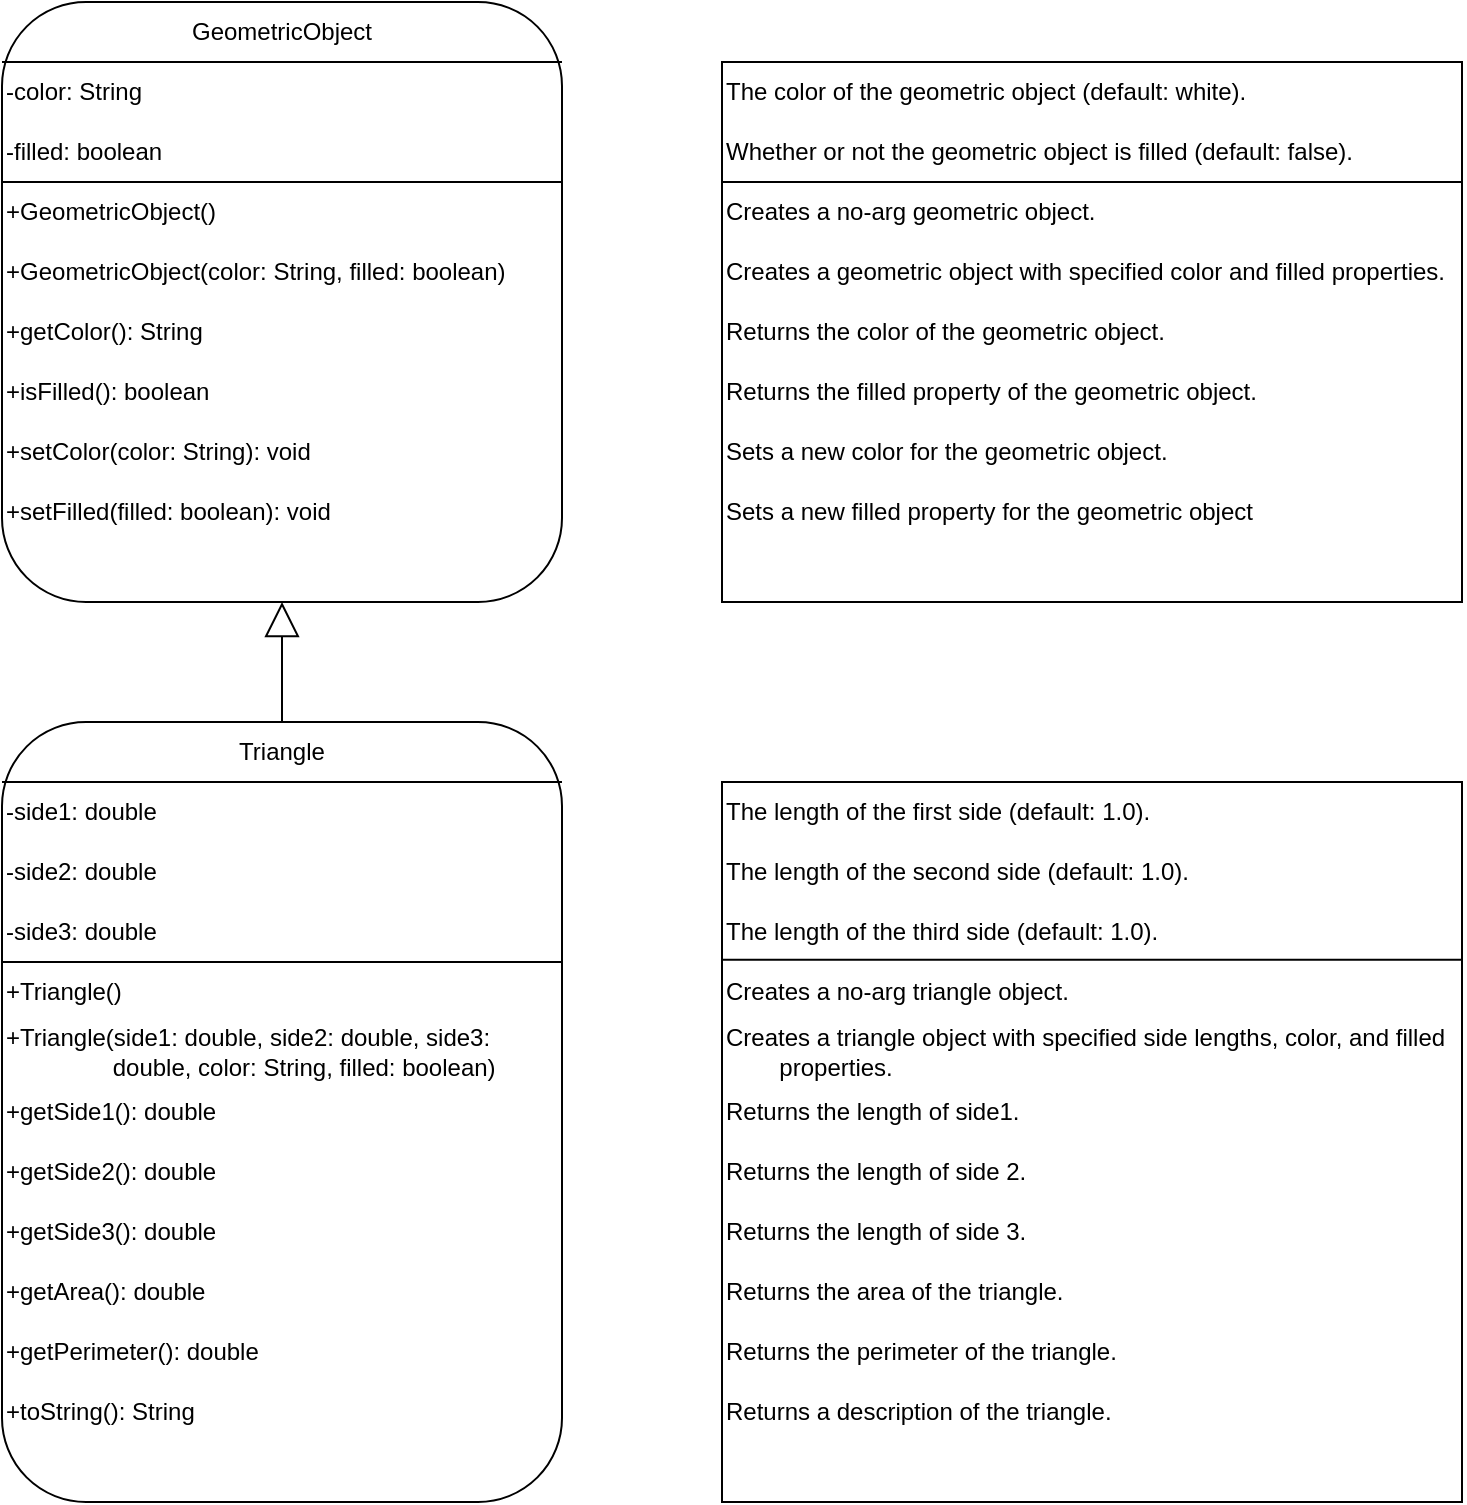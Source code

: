 <mxfile version="22.1.21" type="device">
  <diagram id="C5RBs43oDa-KdzZeNtuy" name="Page-1">
    <mxGraphModel dx="792" dy="820" grid="1" gridSize="10" guides="1" tooltips="1" connect="1" arrows="1" fold="1" page="1" pageScale="1" pageWidth="827" pageHeight="1169" math="0" shadow="0">
      <root>
        <mxCell id="WIyWlLk6GJQsqaUBKTNV-0" />
        <mxCell id="WIyWlLk6GJQsqaUBKTNV-1" parent="WIyWlLk6GJQsqaUBKTNV-0" />
        <mxCell id="KmUxpeZG_5b6WhO8pGC3-0" value="" style="rounded=1;whiteSpace=wrap;html=1;" parent="WIyWlLk6GJQsqaUBKTNV-1" vertex="1">
          <mxGeometry x="40" y="20" width="280" height="300" as="geometry" />
        </mxCell>
        <mxCell id="KmUxpeZG_5b6WhO8pGC3-1" value="" style="rounded=1;whiteSpace=wrap;html=1;" parent="WIyWlLk6GJQsqaUBKTNV-1" vertex="1">
          <mxGeometry x="40" y="380" width="280" height="390" as="geometry" />
        </mxCell>
        <mxCell id="KmUxpeZG_5b6WhO8pGC3-5" value="GeometricObject" style="text;html=1;strokeColor=none;fillColor=none;align=center;verticalAlign=middle;whiteSpace=wrap;rounded=0;" parent="WIyWlLk6GJQsqaUBKTNV-1" vertex="1">
          <mxGeometry x="40" y="20" width="280" height="30" as="geometry" />
        </mxCell>
        <mxCell id="ekqu0vuscLDMtditwNNo-0" style="edgeStyle=orthogonalEdgeStyle;rounded=0;orthogonalLoop=1;jettySize=auto;html=1;exitX=0.5;exitY=0;exitDx=0;exitDy=0;entryX=0.5;entryY=1;entryDx=0;entryDy=0;endArrow=block;endFill=0;endSize=15;" edge="1" parent="WIyWlLk6GJQsqaUBKTNV-1" source="KmUxpeZG_5b6WhO8pGC3-6" target="KmUxpeZG_5b6WhO8pGC3-0">
          <mxGeometry relative="1" as="geometry" />
        </mxCell>
        <mxCell id="KmUxpeZG_5b6WhO8pGC3-6" value="Triangle" style="text;html=1;strokeColor=none;fillColor=none;align=center;verticalAlign=middle;whiteSpace=wrap;rounded=0;" parent="WIyWlLk6GJQsqaUBKTNV-1" vertex="1">
          <mxGeometry x="40" y="380" width="280" height="30" as="geometry" />
        </mxCell>
        <mxCell id="KmUxpeZG_5b6WhO8pGC3-7" value="" style="endArrow=none;html=1;rounded=0;entryX=1;entryY=1;entryDx=0;entryDy=0;exitX=0;exitY=1;exitDx=0;exitDy=0;" parent="WIyWlLk6GJQsqaUBKTNV-1" source="KmUxpeZG_5b6WhO8pGC3-5" target="KmUxpeZG_5b6WhO8pGC3-5" edge="1">
          <mxGeometry width="50" height="50" relative="1" as="geometry">
            <mxPoint x="390" y="390" as="sourcePoint" />
            <mxPoint x="440" y="340" as="targetPoint" />
          </mxGeometry>
        </mxCell>
        <mxCell id="KmUxpeZG_5b6WhO8pGC3-8" value="" style="endArrow=none;html=1;rounded=0;exitX=0;exitY=1;exitDx=0;exitDy=0;entryX=1;entryY=1;entryDx=0;entryDy=0;" parent="WIyWlLk6GJQsqaUBKTNV-1" source="KmUxpeZG_5b6WhO8pGC3-6" target="KmUxpeZG_5b6WhO8pGC3-6" edge="1">
          <mxGeometry width="50" height="50" relative="1" as="geometry">
            <mxPoint x="370" y="380" as="sourcePoint" />
            <mxPoint x="420" y="330" as="targetPoint" />
          </mxGeometry>
        </mxCell>
        <mxCell id="KmUxpeZG_5b6WhO8pGC3-9" value="-color: String" style="text;html=1;strokeColor=none;fillColor=none;align=left;verticalAlign=middle;whiteSpace=wrap;rounded=0;" parent="WIyWlLk6GJQsqaUBKTNV-1" vertex="1">
          <mxGeometry x="40" y="50" width="280" height="30" as="geometry" />
        </mxCell>
        <mxCell id="KmUxpeZG_5b6WhO8pGC3-10" value="-filled: boolean" style="text;html=1;strokeColor=none;fillColor=none;align=left;verticalAlign=middle;whiteSpace=wrap;rounded=0;" parent="WIyWlLk6GJQsqaUBKTNV-1" vertex="1">
          <mxGeometry x="40" y="80" width="280" height="30" as="geometry" />
        </mxCell>
        <mxCell id="KmUxpeZG_5b6WhO8pGC3-11" value="+setColor(color: String): void" style="text;html=1;strokeColor=none;fillColor=none;align=left;verticalAlign=middle;whiteSpace=wrap;rounded=0;" parent="WIyWlLk6GJQsqaUBKTNV-1" vertex="1">
          <mxGeometry x="40" y="230" width="280" height="30" as="geometry" />
        </mxCell>
        <mxCell id="KmUxpeZG_5b6WhO8pGC3-12" value="+getArea(): double" style="text;html=1;strokeColor=none;fillColor=none;align=left;verticalAlign=middle;whiteSpace=wrap;rounded=0;" parent="WIyWlLk6GJQsqaUBKTNV-1" vertex="1">
          <mxGeometry x="40" y="650" width="280" height="30" as="geometry" />
        </mxCell>
        <mxCell id="KmUxpeZG_5b6WhO8pGC3-13" value="+GeometricObject()" style="text;html=1;strokeColor=none;fillColor=none;align=left;verticalAlign=middle;whiteSpace=wrap;rounded=0;" parent="WIyWlLk6GJQsqaUBKTNV-1" vertex="1">
          <mxGeometry x="40" y="110" width="280" height="30" as="geometry" />
        </mxCell>
        <mxCell id="KmUxpeZG_5b6WhO8pGC3-14" value="+toString(): String" style="text;html=1;strokeColor=none;fillColor=none;align=left;verticalAlign=middle;whiteSpace=wrap;rounded=0;" parent="WIyWlLk6GJQsqaUBKTNV-1" vertex="1">
          <mxGeometry x="40" y="710" width="280" height="30" as="geometry" />
        </mxCell>
        <mxCell id="KmUxpeZG_5b6WhO8pGC3-15" value="+getSide1(): double" style="text;html=1;strokeColor=none;fillColor=none;align=left;verticalAlign=middle;whiteSpace=wrap;rounded=0;" parent="WIyWlLk6GJQsqaUBKTNV-1" vertex="1">
          <mxGeometry x="40" y="560" width="280" height="30" as="geometry" />
        </mxCell>
        <mxCell id="KmUxpeZG_5b6WhO8pGC3-16" value="+isFilled(): boolean" style="text;html=1;strokeColor=none;fillColor=none;align=left;verticalAlign=middle;whiteSpace=wrap;rounded=0;" parent="WIyWlLk6GJQsqaUBKTNV-1" vertex="1">
          <mxGeometry x="40" y="200" width="280" height="30" as="geometry" />
        </mxCell>
        <mxCell id="KmUxpeZG_5b6WhO8pGC3-17" value="+getPerimeter(): double" style="text;html=1;strokeColor=none;fillColor=none;align=left;verticalAlign=middle;whiteSpace=wrap;rounded=0;" parent="WIyWlLk6GJQsqaUBKTNV-1" vertex="1">
          <mxGeometry x="40" y="680" width="280" height="30" as="geometry" />
        </mxCell>
        <mxCell id="KmUxpeZG_5b6WhO8pGC3-18" value="+setFilled(filled: boolean): void" style="text;html=1;strokeColor=none;fillColor=none;align=left;verticalAlign=middle;whiteSpace=wrap;rounded=0;" parent="WIyWlLk6GJQsqaUBKTNV-1" vertex="1">
          <mxGeometry x="40" y="260" width="280" height="30" as="geometry" />
        </mxCell>
        <mxCell id="KmUxpeZG_5b6WhO8pGC3-19" value="+Triangle()" style="text;html=1;strokeColor=none;fillColor=none;align=left;verticalAlign=middle;whiteSpace=wrap;rounded=0;" parent="WIyWlLk6GJQsqaUBKTNV-1" vertex="1">
          <mxGeometry x="40" y="500" width="280" height="30" as="geometry" />
        </mxCell>
        <mxCell id="KmUxpeZG_5b6WhO8pGC3-20" value="-side3: double" style="text;html=1;strokeColor=none;fillColor=none;align=left;verticalAlign=middle;whiteSpace=wrap;rounded=0;" parent="WIyWlLk6GJQsqaUBKTNV-1" vertex="1">
          <mxGeometry x="40" y="470" width="280" height="30" as="geometry" />
        </mxCell>
        <mxCell id="KmUxpeZG_5b6WhO8pGC3-21" value="-side2: double" style="text;html=1;strokeColor=none;fillColor=none;align=left;verticalAlign=middle;whiteSpace=wrap;rounded=0;" parent="WIyWlLk6GJQsqaUBKTNV-1" vertex="1">
          <mxGeometry x="40" y="440" width="280" height="30" as="geometry" />
        </mxCell>
        <mxCell id="KmUxpeZG_5b6WhO8pGC3-22" value="-side1: double" style="text;html=1;strokeColor=none;fillColor=none;align=left;verticalAlign=middle;whiteSpace=wrap;rounded=0;" parent="WIyWlLk6GJQsqaUBKTNV-1" vertex="1">
          <mxGeometry x="40" y="410" width="280" height="30" as="geometry" />
        </mxCell>
        <mxCell id="KmUxpeZG_5b6WhO8pGC3-23" value="+Triangle(side1: double, side2: double, side3:&amp;nbsp;&lt;br&gt;&lt;span style=&quot;white-space: pre;&quot;&gt;&#x9;&lt;/span&gt;&lt;span style=&quot;white-space: pre;&quot;&gt;&#x9;&lt;/span&gt;double, color: String, filled: boolean)" style="text;html=1;strokeColor=none;fillColor=none;align=left;verticalAlign=middle;whiteSpace=wrap;rounded=0;" parent="WIyWlLk6GJQsqaUBKTNV-1" vertex="1">
          <mxGeometry x="40" y="530" width="280" height="30" as="geometry" />
        </mxCell>
        <mxCell id="KmUxpeZG_5b6WhO8pGC3-24" value="+GeometricObject(color: String, filled: boolean)" style="text;html=1;strokeColor=none;fillColor=none;align=left;verticalAlign=middle;whiteSpace=wrap;rounded=0;" parent="WIyWlLk6GJQsqaUBKTNV-1" vertex="1">
          <mxGeometry x="40" y="140" width="280" height="30" as="geometry" />
        </mxCell>
        <mxCell id="KmUxpeZG_5b6WhO8pGC3-25" value="+getColor(): String" style="text;html=1;strokeColor=none;fillColor=none;align=left;verticalAlign=middle;whiteSpace=wrap;rounded=0;" parent="WIyWlLk6GJQsqaUBKTNV-1" vertex="1">
          <mxGeometry x="40" y="170" width="280" height="30" as="geometry" />
        </mxCell>
        <mxCell id="KmUxpeZG_5b6WhO8pGC3-26" value="" style="endArrow=none;html=1;rounded=0;exitX=0;exitY=1;exitDx=0;exitDy=0;entryX=1;entryY=1;entryDx=0;entryDy=0;" parent="WIyWlLk6GJQsqaUBKTNV-1" source="KmUxpeZG_5b6WhO8pGC3-10" target="KmUxpeZG_5b6WhO8pGC3-10" edge="1">
          <mxGeometry width="50" height="50" relative="1" as="geometry">
            <mxPoint x="150" y="290" as="sourcePoint" />
            <mxPoint x="200" y="240" as="targetPoint" />
          </mxGeometry>
        </mxCell>
        <mxCell id="KmUxpeZG_5b6WhO8pGC3-27" value="" style="endArrow=none;html=1;rounded=0;entryX=1;entryY=1;entryDx=0;entryDy=0;exitX=0;exitY=0;exitDx=0;exitDy=0;" parent="WIyWlLk6GJQsqaUBKTNV-1" source="KmUxpeZG_5b6WhO8pGC3-35" target="KmUxpeZG_5b6WhO8pGC3-34" edge="1">
          <mxGeometry width="50" height="50" relative="1" as="geometry">
            <mxPoint x="330" y="440" as="sourcePoint" />
            <mxPoint x="380" y="390" as="targetPoint" />
          </mxGeometry>
        </mxCell>
        <mxCell id="KmUxpeZG_5b6WhO8pGC3-28" value="" style="endArrow=none;html=1;rounded=0;entryX=1;entryY=1;entryDx=0;entryDy=0;exitX=0;exitY=1;exitDx=0;exitDy=0;" parent="WIyWlLk6GJQsqaUBKTNV-1" source="KmUxpeZG_5b6WhO8pGC3-20" target="KmUxpeZG_5b6WhO8pGC3-20" edge="1">
          <mxGeometry width="50" height="50" relative="1" as="geometry">
            <mxPoint x="370" y="390" as="sourcePoint" />
            <mxPoint x="420" y="340" as="targetPoint" />
          </mxGeometry>
        </mxCell>
        <mxCell id="KmUxpeZG_5b6WhO8pGC3-30" value="+getSide2(): double" style="text;html=1;strokeColor=none;fillColor=none;align=left;verticalAlign=middle;whiteSpace=wrap;rounded=0;" parent="WIyWlLk6GJQsqaUBKTNV-1" vertex="1">
          <mxGeometry x="40" y="590" width="280" height="30" as="geometry" />
        </mxCell>
        <mxCell id="KmUxpeZG_5b6WhO8pGC3-31" value="+getSide3(): double" style="text;html=1;strokeColor=none;fillColor=none;align=left;verticalAlign=middle;whiteSpace=wrap;rounded=0;" parent="WIyWlLk6GJQsqaUBKTNV-1" vertex="1">
          <mxGeometry x="40" y="620" width="280" height="30" as="geometry" />
        </mxCell>
        <mxCell id="KmUxpeZG_5b6WhO8pGC3-32" value="" style="rounded=0;whiteSpace=wrap;html=1;" parent="WIyWlLk6GJQsqaUBKTNV-1" vertex="1">
          <mxGeometry x="400" y="50" width="370" height="270" as="geometry" />
        </mxCell>
        <mxCell id="KmUxpeZG_5b6WhO8pGC3-33" value="" style="rounded=0;whiteSpace=wrap;html=1;" parent="WIyWlLk6GJQsqaUBKTNV-1" vertex="1">
          <mxGeometry x="400" y="410" width="370" height="360" as="geometry" />
        </mxCell>
        <mxCell id="KmUxpeZG_5b6WhO8pGC3-34" value="The color of the geometric object (default: white)." style="text;html=1;strokeColor=none;fillColor=none;align=left;verticalAlign=middle;whiteSpace=wrap;rounded=0;" parent="WIyWlLk6GJQsqaUBKTNV-1" vertex="1">
          <mxGeometry x="400" y="50" width="370" height="30" as="geometry" />
        </mxCell>
        <mxCell id="KmUxpeZG_5b6WhO8pGC3-35" value="Whether or not the geometric object is filled (default: false)." style="text;html=1;strokeColor=none;fillColor=none;align=left;verticalAlign=middle;whiteSpace=wrap;rounded=0;" parent="WIyWlLk6GJQsqaUBKTNV-1" vertex="1">
          <mxGeometry x="400" y="80" width="370" height="30" as="geometry" />
        </mxCell>
        <mxCell id="KmUxpeZG_5b6WhO8pGC3-36" value="Creates a no-arg geometric object." style="text;html=1;strokeColor=none;fillColor=none;align=left;verticalAlign=middle;whiteSpace=wrap;rounded=0;" parent="WIyWlLk6GJQsqaUBKTNV-1" vertex="1">
          <mxGeometry x="400" y="110" width="370" height="30" as="geometry" />
        </mxCell>
        <mxCell id="KmUxpeZG_5b6WhO8pGC3-37" value="Creates a geometric object with specified color and filled properties." style="text;html=1;strokeColor=none;fillColor=none;align=left;verticalAlign=middle;whiteSpace=wrap;rounded=0;" parent="WIyWlLk6GJQsqaUBKTNV-1" vertex="1">
          <mxGeometry x="400" y="140" width="370" height="30" as="geometry" />
        </mxCell>
        <mxCell id="KmUxpeZG_5b6WhO8pGC3-38" value="Returns the color of the geometric object." style="text;html=1;strokeColor=none;fillColor=none;align=left;verticalAlign=middle;whiteSpace=wrap;rounded=0;" parent="WIyWlLk6GJQsqaUBKTNV-1" vertex="1">
          <mxGeometry x="400" y="170" width="370" height="30" as="geometry" />
        </mxCell>
        <mxCell id="KmUxpeZG_5b6WhO8pGC3-39" value="Returns the filled property of the geometric object." style="text;html=1;strokeColor=none;fillColor=none;align=left;verticalAlign=middle;whiteSpace=wrap;rounded=0;" parent="WIyWlLk6GJQsqaUBKTNV-1" vertex="1">
          <mxGeometry x="400" y="200" width="370" height="30" as="geometry" />
        </mxCell>
        <mxCell id="KmUxpeZG_5b6WhO8pGC3-40" value="Sets a new color for the geometric object." style="text;html=1;strokeColor=none;fillColor=none;align=left;verticalAlign=middle;whiteSpace=wrap;rounded=0;" parent="WIyWlLk6GJQsqaUBKTNV-1" vertex="1">
          <mxGeometry x="400" y="230" width="370" height="30" as="geometry" />
        </mxCell>
        <mxCell id="KmUxpeZG_5b6WhO8pGC3-41" value="Sets a new filled property for the geometric object" style="text;html=1;strokeColor=none;fillColor=none;align=left;verticalAlign=middle;whiteSpace=wrap;rounded=0;" parent="WIyWlLk6GJQsqaUBKTNV-1" vertex="1">
          <mxGeometry x="400" y="260" width="370" height="30" as="geometry" />
        </mxCell>
        <mxCell id="KmUxpeZG_5b6WhO8pGC3-42" value="The length of the first side (default: 1.0)." style="text;html=1;strokeColor=none;fillColor=none;align=left;verticalAlign=middle;whiteSpace=wrap;rounded=0;" parent="WIyWlLk6GJQsqaUBKTNV-1" vertex="1">
          <mxGeometry x="400" y="410" width="370" height="30" as="geometry" />
        </mxCell>
        <mxCell id="KmUxpeZG_5b6WhO8pGC3-43" value="The length of the second side (default: 1.0)." style="text;html=1;strokeColor=none;fillColor=none;align=left;verticalAlign=middle;whiteSpace=wrap;rounded=0;" parent="WIyWlLk6GJQsqaUBKTNV-1" vertex="1">
          <mxGeometry x="400" y="440" width="370" height="30" as="geometry" />
        </mxCell>
        <mxCell id="KmUxpeZG_5b6WhO8pGC3-44" value="The length of the third side (default: 1.0)." style="text;html=1;strokeColor=none;fillColor=none;align=left;verticalAlign=middle;whiteSpace=wrap;rounded=0;" parent="WIyWlLk6GJQsqaUBKTNV-1" vertex="1">
          <mxGeometry x="400" y="470" width="370" height="30" as="geometry" />
        </mxCell>
        <mxCell id="KmUxpeZG_5b6WhO8pGC3-45" value="Creates a no-arg triangle object." style="text;html=1;strokeColor=none;fillColor=none;align=left;verticalAlign=middle;whiteSpace=wrap;rounded=0;" parent="WIyWlLk6GJQsqaUBKTNV-1" vertex="1">
          <mxGeometry x="400" y="500" width="370" height="30" as="geometry" />
        </mxCell>
        <mxCell id="KmUxpeZG_5b6WhO8pGC3-46" value="Creates a triangle object with specified side lengths, color, and filled&amp;nbsp;&lt;br&gt;&lt;span style=&quot;white-space: pre;&quot;&gt;&#x9;&lt;/span&gt;properties." style="text;html=1;strokeColor=none;fillColor=none;align=left;verticalAlign=middle;whiteSpace=wrap;rounded=0;" parent="WIyWlLk6GJQsqaUBKTNV-1" vertex="1">
          <mxGeometry x="400" y="530" width="370" height="30" as="geometry" />
        </mxCell>
        <mxCell id="KmUxpeZG_5b6WhO8pGC3-47" value="Returns the length of side1." style="text;html=1;strokeColor=none;fillColor=none;align=left;verticalAlign=middle;whiteSpace=wrap;rounded=0;" parent="WIyWlLk6GJQsqaUBKTNV-1" vertex="1">
          <mxGeometry x="400" y="560" width="370" height="30" as="geometry" />
        </mxCell>
        <mxCell id="KmUxpeZG_5b6WhO8pGC3-48" value="Returns the length of side 2." style="text;html=1;strokeColor=none;fillColor=none;align=left;verticalAlign=middle;whiteSpace=wrap;rounded=0;" parent="WIyWlLk6GJQsqaUBKTNV-1" vertex="1">
          <mxGeometry x="400" y="590" width="370" height="30" as="geometry" />
        </mxCell>
        <mxCell id="KmUxpeZG_5b6WhO8pGC3-49" value="Returns the length of side 3." style="text;html=1;strokeColor=none;fillColor=none;align=left;verticalAlign=middle;whiteSpace=wrap;rounded=0;" parent="WIyWlLk6GJQsqaUBKTNV-1" vertex="1">
          <mxGeometry x="400" y="620" width="370" height="30" as="geometry" />
        </mxCell>
        <mxCell id="KmUxpeZG_5b6WhO8pGC3-50" value="Returns the area of the triangle." style="text;html=1;strokeColor=none;fillColor=none;align=left;verticalAlign=middle;whiteSpace=wrap;rounded=0;" parent="WIyWlLk6GJQsqaUBKTNV-1" vertex="1">
          <mxGeometry x="400" y="650" width="370" height="30" as="geometry" />
        </mxCell>
        <mxCell id="KmUxpeZG_5b6WhO8pGC3-51" value="Returns the perimeter of the triangle." style="text;html=1;strokeColor=none;fillColor=none;align=left;verticalAlign=middle;whiteSpace=wrap;rounded=0;" parent="WIyWlLk6GJQsqaUBKTNV-1" vertex="1">
          <mxGeometry x="400" y="680" width="370" height="30" as="geometry" />
        </mxCell>
        <mxCell id="KmUxpeZG_5b6WhO8pGC3-52" value="Returns a description of the triangle." style="text;html=1;strokeColor=none;fillColor=none;align=left;verticalAlign=middle;whiteSpace=wrap;rounded=0;" parent="WIyWlLk6GJQsqaUBKTNV-1" vertex="1">
          <mxGeometry x="400" y="710" width="370" height="30" as="geometry" />
        </mxCell>
        <mxCell id="KmUxpeZG_5b6WhO8pGC3-53" value="" style="endArrow=none;html=1;rounded=0;entryX=1;entryY=1;entryDx=0;entryDy=0;exitX=0;exitY=0;exitDx=0;exitDy=0;" parent="WIyWlLk6GJQsqaUBKTNV-1" edge="1">
          <mxGeometry width="50" height="50" relative="1" as="geometry">
            <mxPoint x="400" y="498.82" as="sourcePoint" />
            <mxPoint x="770" y="498.82" as="targetPoint" />
          </mxGeometry>
        </mxCell>
        <mxCell id="KmUxpeZG_5b6WhO8pGC3-54" value="" style="endArrow=none;html=1;rounded=0;entryX=1;entryY=1;entryDx=0;entryDy=0;exitX=0;exitY=0;exitDx=0;exitDy=0;" parent="WIyWlLk6GJQsqaUBKTNV-1" edge="1">
          <mxGeometry width="50" height="50" relative="1" as="geometry">
            <mxPoint x="400" y="110" as="sourcePoint" />
            <mxPoint x="770" y="110" as="targetPoint" />
          </mxGeometry>
        </mxCell>
      </root>
    </mxGraphModel>
  </diagram>
</mxfile>
